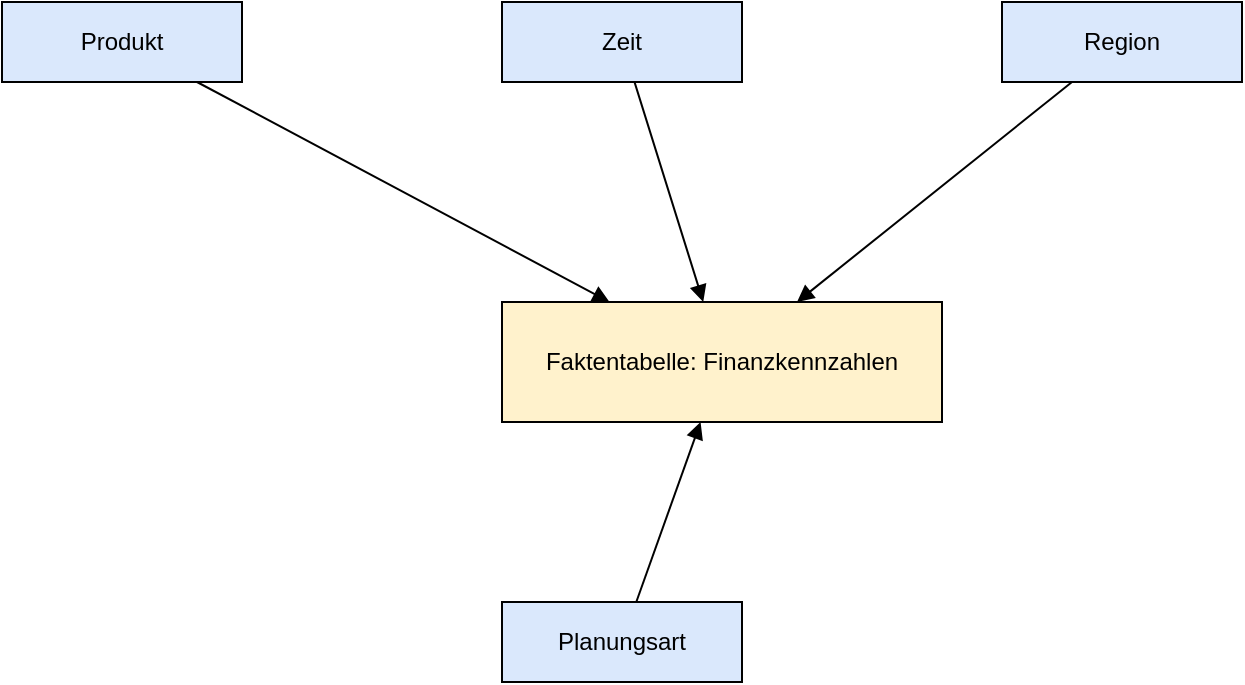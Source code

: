 <?xml version="1.0" encoding="UTF-8"?>
<mxfile>
  <diagram name="OLAP Star Schema" id="OLAP1">
    <mxGraphModel dx="1292" dy="688" grid="1" gridSize="10" guides="1" tooltips="1" connect="1" arrows="1" fold="1" page="1" pageScale="1" pageWidth="827" pageHeight="1169">
      <root>
        <mxCell id="0"/>
        <mxCell id="1" parent="0"/>

        <!-- Faktentabelle -->
        <mxCell id="2" value="Faktentabelle: Finanzkennzahlen" style="shape=rectangle;whiteSpace=wrap;fillColor=#fff2cc;" vertex="1" parent="1">
          <mxGeometry x="300" y="200" width="220" height="60" as="geometry"/>
        </mxCell>

        <!-- Dimensionen -->
        <mxCell id="3" value="Produkt" style="shape=rectangle;whiteSpace=wrap;fillColor=#dae8fc;" vertex="1" parent="1">
          <mxGeometry x="50" y="50" width="120" height="40" as="geometry"/>
        </mxCell>
        <mxCell id="4" value="Zeit" style="shape=rectangle;whiteSpace=wrap;fillColor=#dae8fc;" vertex="1" parent="1">
          <mxGeometry x="300" y="50" width="120" height="40" as="geometry"/>
        </mxCell>
        <mxCell id="5" value="Region" style="shape=rectangle;whiteSpace=wrap;fillColor=#dae8fc;" vertex="1" parent="1">
          <mxGeometry x="550" y="50" width="120" height="40" as="geometry"/>
        </mxCell>
        <mxCell id="6" value="Planungsart" style="shape=rectangle;whiteSpace=wrap;fillColor=#dae8fc;" vertex="1" parent="1">
          <mxGeometry x="300" y="350" width="120" height="40" as="geometry"/>
        </mxCell>

        <!-- Kanten -->
        <mxCell id="7" style="endArrow=block;" edge="1" parent="1" source="3" target="2">
          <mxGeometry relative="1" as="geometry"/>
        </mxCell>
        <mxCell id="8" style="endArrow=block;" edge="1" parent="1" source="4" target="2">
          <mxGeometry relative="1" as="geometry"/>
        </mxCell>
        <mxCell id="9" style="endArrow=block;" edge="1" parent="1" source="5" target="2">
          <mxGeometry relative="1" as="geometry"/>
        </mxCell>
        <mxCell id="10" style="endArrow=block;" edge="1" parent="1" source="6" target="2">
          <mxGeometry relative="1" as="geometry"/>
        </mxCell>

      </root>
    </mxGraphModel>
  </diagram>
</mxfile>
